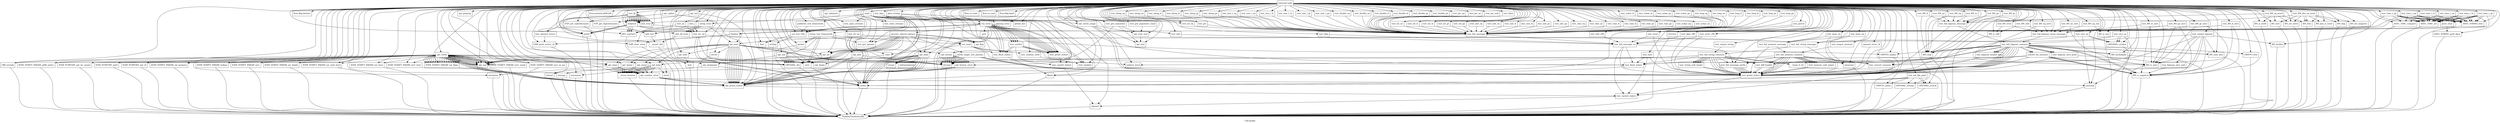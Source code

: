 digraph "Call graph" {
	label="Call graph";

	Node0x55eefc6c6300 [shape=record,label="{external node}"];
	Node0x55eefc6c6300 -> Node0x55eefc431500;
	Node0x55eefc6c6300 -> Node0x55eefc47cc40;
	Node0x55eefc6c6300 -> Node0x55eefc47cd90;
	Node0x55eefc6c6300 -> Node0x55eefc47ce00;
	Node0x55eefc6c6300 -> Node0x55eefc47cea0;
	Node0x55eefc6c6300 -> Node0x55eefc47d110;
	Node0x55eefc6c6300 -> Node0x55eefc47d140;
	Node0x55eefc6c6300 -> Node0x55eefc47ce70;
	Node0x55eefc6c6300 -> Node0x55eefc47cfc0;
	Node0x55eefc6c6300 -> Node0x55eefc432d80;
	Node0x55eefc6c6300 -> Node0x55eefc432df0;
	Node0x55eefc6c6300 -> Node0x55eefc432e60;
	Node0x55eefc6c6300 -> Node0x55eefc432ed0;
	Node0x55eefc6c6300 -> Node0x55eefc432fa0;
	Node0x55eefc6c6300 -> Node0x55eefc433040;
	Node0x55eefc6c6300 -> Node0x55eefc4330b0;
	Node0x55eefc6c6300 -> Node0x55eefc40b940;
	Node0x55eefc6c6300 -> Node0x55eefc40bdf0;
	Node0x55eefc6c6300 -> Node0x55eefc40be60;
	Node0x55eefc6c6300 -> Node0x55eefc40bf00;
	Node0x55eefc6c6300 -> Node0x55eefc40bfa0;
	Node0x55eefc6c6300 -> Node0x55eefc40c010;
	Node0x55eefc6c6300 -> Node0x55eefc40c080;
	Node0x55eefc6c6300 -> Node0x55eefc40c0b0;
	Node0x55eefc6c6300 -> Node0x55eefc40c1b0;
	Node0x55eefc6c6300 -> Node0x55eefc40c280;
	Node0x55eefc6c6300 -> Node0x55eefc40c320;
	Node0x55eefc6c6300 -> Node0x55eefc40c390;
	Node0x55eefc6c6300 -> Node0x55eefc40c850;
	Node0x55eefc6c6300 -> Node0x55eefc6c7700;
	Node0x55eefc6c6300 -> Node0x55eefc6c7770;
	Node0x55eefc6c6300 -> Node0x55eefc6c7860;
	Node0x55eefc6c6300 -> Node0x55eefc6c7890;
	Node0x55eefc6c6300 -> Node0x55eefc6c81a0;
	Node0x55eefc6c6300 -> Node0x55eefc6c81d0;
	Node0x55eefc6c6300 -> Node0x55eefc6c8240;
	Node0x55eefc6c6300 -> Node0x55eefc6c83d0;
	Node0x55eefc6c6300 -> Node0x55eefc6c8440;
	Node0x55eefc6c6300 -> Node0x55eefc6c8520;
	Node0x55eefc6c6300 -> Node0x55eefc6c8550;
	Node0x55eefc6c6300 -> Node0x55eefc6c86c0;
	Node0x55eefc6c6300 -> Node0x55eefc6c86f0;
	Node0x55eefc6c6300 -> Node0x55eefc6c87d0;
	Node0x55eefc6c6300 -> Node0x55eefc6c8800;
	Node0x55eefc6c6300 -> Node0x55eefc6c89f0;
	Node0x55eefc6c6300 -> Node0x55eefc6c8a20;
	Node0x55eefc6c6300 -> Node0x55eefc6c8ad0;
	Node0x55eefc6c6300 -> Node0x55eefc6c8c50;
	Node0x55eefc6c6300 -> Node0x55eefc6c8cc0;
	Node0x55eefc6c6300 -> Node0x55eefc6c8d30;
	Node0x55eefc6c6300 -> Node0x55eefc6c8da0;
	Node0x55eefc6c6300 -> Node0x55eefc6c8e10;
	Node0x55eefc6c6300 -> Node0x55eefc6c8e80;
	Node0x55eefc6c6300 -> Node0x55eefc6c8ef0;
	Node0x55eefc6c6300 -> Node0x55eefc6c8f60;
	Node0x55eefc6c6300 -> Node0x55eefc6c8fd0;
	Node0x55eefc6c6300 -> Node0x55eefc6c9040;
	Node0x55eefc6c6300 -> Node0x55eefc6c90b0;
	Node0x55eefc6c6300 -> Node0x55eefc6c9930;
	Node0x55eefc6c6300 -> Node0x55eefc6c99a0;
	Node0x55eefc6c6300 -> Node0x55eefc6c9a10;
	Node0x55eefc6c6300 -> Node0x55eefc6c9a80;
	Node0x55eefc6c6300 -> Node0x55eefc47cc10;
	Node0x55eefc6c6300 -> Node0x55eefc6c9e20;
	Node0x55eefc6c6300 -> Node0x55eefc6c9db0;
	Node0x55eefc6c6300 -> Node0x55eefc6c7990;
	Node0x55eefc6c6300 -> Node0x55eefc6c7a60;
	Node0x55eefc6c6300 -> Node0x55eefc6c7ad0;
	Node0x55eefc6c6300 -> Node0x55eefc6c7b40;
	Node0x55eefc6c6300 -> Node0x55eefc6c7bb0;
	Node0x55eefc6c6300 -> Node0x55eefc6c7c50;
	Node0x55eefc6c6300 -> Node0x55eefc6c7c80;
	Node0x55eefc6c6300 -> Node0x55eefc47cce0;
	Node0x55eefc6c6300 -> Node0x55eefc6c7dd0;
	Node0x55eefc6c6300 -> Node0x55eefc47cc70;
	Node0x55eefc6c6300 -> Node0x55eefc6c7ed0;
	Node0x55eefc6c6300 -> Node0x55eefc6c7f40;
	Node0x55eefc6c6300 -> Node0x55eefc6c7fb0;
	Node0x55eefc6c6300 -> Node0x55eefc6c80c0;
	Node0x55eefc6c6300 -> Node0x55eefc6ca0b0;
	Node0x55eefc6c6300 -> Node0x55eefc6ca120;
	Node0x55eefc6c6300 -> Node0x55eefc6ca1c0;
	Node0x55eefc6c6300 -> Node0x55eefc6ca260;
	Node0x55eefc6c6300 -> Node0x55eefc6ca300;
	Node0x55eefc6c6300 -> Node0x55eefc6ca730;
	Node0x55eefc6c6300 -> Node0x55eefc46aec0;
	Node0x55eefc6c6300 -> Node0x55eefc46af60;
	Node0x55eefc6c6300 -> Node0x55eefc46afd0;
	Node0x55eefc6c6300 -> Node0x55eefc46b210;
	Node0x55eefc6c6300 -> Node0x55eefc46b280;
	Node0x55eefc6c6300 -> Node0x55eefc46b320;
	Node0x55eefc6c6300 -> Node0x55eefc46b510;
	Node0x55eefc6c6300 -> Node0x55eefc46b540;
	Node0x55eefc6c6300 -> Node0x55eefc46b5f0;
	Node0x55eefc6c6300 -> Node0x55eefc46b770;
	Node0x55eefc6c6300 -> Node0x55eefc46b870;
	Node0x55eefc6c6300 -> Node0x55eefc46bb40;
	Node0x55eefc6c6300 -> Node0x55eefc46bbe0;
	Node0x55eefc6c6300 -> Node0x55eefc46bad0;
	Node0x55eefc6c6300 -> Node0x55eefc40c2f0;
	Node0x55eefc6c6300 -> Node0x55eefc6c80f0;
	Node0x55eefc6c6300 -> Node0x55eefc46b000;
	Node0x55eefc6c6300 -> Node0x55eefc6ca3a0;
	Node0x55eefc6c6300 -> Node0x55eefc6c9f00;
	Node0x55eefc6c6300 -> Node0x55eefc46b8a0;
	Node0x55eefc6c6300 -> Node0x55eefc46bda0;
	Node0x55eefc6c6300 -> Node0x55eefc46bdd0;
	Node0x55eefc6c6300 -> Node0x55eefc432cd0;
	Node0x55eefc6c6300 -> Node0x55eefc46bfe0;
	Node0x55eefc6c6300 -> Node0x55eefc46c010;
	Node0x55eefc6c6300 -> Node0x55eefc46c080;
	Node0x55eefc6c6300 -> Node0x55eefc46c1b0;
	Node0x55eefc6c6300 -> Node0x55eefc46c300;
	Node0x55eefc6c6300 -> Node0x55eefc46c330;
	Node0x55eefc6c6300 -> Node0x55eefc46c4a0;
	Node0x55eefc6c6300 -> Node0x55eefc46c4d0;
	Node0x55eefc6c6300 -> Node0x55eefc47cf10;
	Node0x55eefc6c6300 -> Node0x55eefc46c6a0;
	Node0x55eefc6c6300 -> Node0x55eefc46c740;
	Node0x55eefc6c6300 -> Node0x55eefc46c7e0;
	Node0x55eefc6c6300 -> Node0x55eefc46c880;
	Node0x55eefc6c6300 -> Node0x55eefc46c920;
	Node0x55eefc6c6300 -> Node0x55eefc46c9c0;
	Node0x55eefc6c6300 -> Node0x55eefc46ca60;
	Node0x55eefc6c6300 -> Node0x55eefc46cb00;
	Node0x55eefc6c6300 -> Node0x55eefc46cba0;
	Node0x55eefc6c6300 -> Node0x55eefc46cc40;
	Node0x55eefc6c6300 -> Node0x55eefc46cce0;
	Node0x55eefc6c6300 -> Node0x55eefc46cd80;
	Node0x55eefc6c6300 -> Node0x55eefc46ce20;
	Node0x55eefc6c6300 -> Node0x55eefc46cec0;
	Node0x55eefc6c6300 -> Node0x55eefc46cf60;
	Node0x55eefc6c6300 -> Node0x55eefc46d000;
	Node0x55eefc6c6300 -> Node0x55eefc46d0a0;
	Node0x55eefc6c6300 -> Node0x55eefc46d140;
	Node0x55eefc6c6300 -> Node0x55eefc46d1e0;
	Node0x55eefc6c6300 -> Node0x55eefc46d280;
	Node0x55eefc6c6300 -> Node0x55eefc46d320;
	Node0x55eefc6c6300 -> Node0x55eefc46d3c0;
	Node0x55eefc6c6300 -> Node0x55eefc46d460;
	Node0x55eefc6c6300 -> Node0x55eefc46d500;
	Node0x55eefc6c6300 -> Node0x55eefc46d5a0;
	Node0x55eefc6c6300 -> Node0x55eefc46d640;
	Node0x55eefc6c6300 -> Node0x55eefc46d6e0;
	Node0x55eefc6c6300 -> Node0x55eefc46d780;
	Node0x55eefc6c6300 -> Node0x55eefc46d820;
	Node0x55eefc6c6300 -> Node0x55eefc46d8c0;
	Node0x55eefc6c6300 -> Node0x55eefc46d960;
	Node0x55eefc6c6300 -> Node0x55eefc46da00;
	Node0x55eefc6c6300 -> Node0x55eefc469aa0;
	Node0x55eefc6c6300 -> Node0x55eefc469b40;
	Node0x55eefc6c6300 -> Node0x55eefc469be0;
	Node0x55eefc6c6300 -> Node0x55eefc469c80;
	Node0x55eefc6c6300 -> Node0x55eefc469d20;
	Node0x55eefc6c6300 -> Node0x55eefc469dc0;
	Node0x55eefc6c6300 -> Node0x55eefc469e60;
	Node0x55eefc6c6300 -> Node0x55eefc469f00;
	Node0x55eefc6c6300 -> Node0x55eefc469fa0;
	Node0x55eefc6c6300 -> Node0x55eefc46a040;
	Node0x55eefc6c6300 -> Node0x55eefc46a0e0;
	Node0x55eefc6c6300 -> Node0x55eefc46a180;
	Node0x55eefc6c6300 -> Node0x55eefc46a220;
	Node0x55eefc6c6300 -> Node0x55eefc46a2c0;
	Node0x55eefc6c6300 -> Node0x55eefc46a360;
	Node0x55eefc6c6300 -> Node0x55eefc46a400;
	Node0x55eefc6c6300 -> Node0x55eefc46a4a0;
	Node0x55eefc6c6300 -> Node0x55eefc46a540;
	Node0x55eefc6c6300 -> Node0x55eefc46b2b0;
	Node0x55eefc6c6300 -> Node0x55eefc47cff0;
	Node0x55eefc6c6300 -> Node0x55eefc46a640;
	Node0x55eefc6c6300 -> Node0x55eefc47d1b0;
	Node0x55eefc6c6300 -> Node0x55eefc46a830;
	Node0x55eefc6c6300 -> Node0x55eefc46a860;
	Node0x55eefc6c6300 -> Node0x55eefc46a9d0;
	Node0x55eefc6c6300 -> Node0x55eefc428cb0;
	Node0x55eefc6c6300 -> Node0x55eefc428ce0;
	Node0x55eefc6c6300 -> Node0x55eefc428e20;
	Node0x55eefc6c6300 -> Node0x55eefc428f30;
	Node0x55eefc6c6300 -> Node0x55eefc428f60;
	Node0x55eefc6c6300 -> Node0x55eefc429060;
	Node0x55eefc6c6300 -> Node0x55eefc4291c0;
	Node0x55eefc6c6300 -> Node0x55eefc429230;
	Node0x55eefc6c6300 -> Node0x55eefc429390;
	Node0x55eefc6c6300 -> Node0x55eefc4293c0;
	Node0x55eefc6c6300 -> Node0x55eefc429480;
	Node0x55eefc6c6300 -> Node0x55eefc429540;
	Node0x55eefc6c6300 -> Node0x55eefc429640;
	Node0x55eefc6c6300 -> Node0x55eefc4297c0;
	Node0x55eefc6c6300 -> Node0x55eefc4297f0;
	Node0x55eefc6c6300 -> Node0x55eefc429860;
	Node0x55eefc6c6300 -> Node0x55eefc4299b0;
	Node0x55eefc6c6300 -> Node0x55eefc429a20;
	Node0x55eefc6c6300 -> Node0x55eefc429b70;
	Node0x55eefc6c6300 -> Node0x55eefc429be0;
	Node0x55eefc6c6300 -> Node0x55eefc429d70;
	Node0x55eefc6c6300 -> Node0x55eefc429e10;
	Node0x55eefc6c6300 -> Node0x55eefc429e80;
	Node0x55eefc6c6300 -> Node0x55eefc429f70;
	Node0x55eefc6c6300 -> Node0x55eefc429fa0;
	Node0x55eefc6c6300 -> Node0x55eefc42a0a0;
	Node0x55eefc6c6300 -> Node0x55eefc42a140;
	Node0x55eefc6c6300 -> Node0x55eefc42a0d0;
	Node0x55eefc6c6300 -> Node0x55eefc42a2d0;
	Node0x55eefc6c6300 -> Node0x55eefc42a510;
	Node0x55eefc6c6300 -> Node0x55eefc42a580;
	Node0x55eefc6c6300 -> Node0x55eefc42a5b0;
	Node0x55eefc6c6300 -> Node0x55eefc42a660;
	Node0x55eefc6c6300 -> Node0x55eefc42a870;
	Node0x55eefc6c6300 -> Node0x55eefc42a8e0;
	Node0x55eefc6c6300 -> Node0x55eefc42a910;
	Node0x55eefc6c6300 -> Node0x55eefc42ab40;
	Node0x55eefc6c6300 -> Node0x55eefc42ac10;
	Node0x55eefc6c6300 -> Node0x55eefc42ad10;
	Node0x55eefc6c6300 -> Node0x55eefc42ad40;
	Node0x55eefc6c6300 -> Node0x55eefc42aec0;
	Node0x55eefc6c6300 -> Node0x55eefc42b040;
	Node0x55eefc6c6300 -> Node0x55eefc42b1c0;
	Node0x55eefc6c6300 -> Node0x55eefc42b340;
	Node0x55eefc6c6300 -> Node0x55eefc46a6a0;
	Node0x55eefc6c6300 -> Node0x55eefc42b7e0;
	Node0x55eefc6c6300 -> Node0x55eefc42bc70;
	Node0x55eefc6c6300 -> Node0x55eefc429100;
	Node0x55eefc6c6300 -> Node0x55eefc42be00;
	Node0x55eefc6c6300 -> Node0x55eefc42bf70;
	Node0x55eefc6c6300 -> Node0x55eefc42c460;
	Node0x55eefc6c6300 -> Node0x55eefc4292d0;
	Node0x55eefc6c6300 -> Node0x55eefc42c6b0;
	Node0x55eefc6c6300 -> Node0x55eefc42c720;
	Node0x55eefc6c6300 -> Node0x55eefc428ec0;
	Node0x55eefc6c6300 -> Node0x55eefc42c990;
	Node0x55eefc6c6300 -> Node0x55eefc46b910;
	Node0x55eefc47cc40 [shape=record,label="{setup_tests}"];
	Node0x55eefc47cc40 -> Node0x55eefc47cc10;
	Node0x55eefc47cc40 -> Node0x55eefc47cce0;
	Node0x55eefc47cc40 -> Node0x55eefc47cc70;
	Node0x55eefc47cc40 -> Node0x55eefc47cc70;
	Node0x55eefc47cc40 -> Node0x55eefc47cc70;
	Node0x55eefc431500 [shape=record,label="{test_get_options}"];
	Node0x55eefc47cd90 [shape=record,label="{llvm.dbg.declare}"];
	Node0x55eefc47ce00 [shape=record,label="{test_big}"];
	Node0x55eefc47ce00 -> Node0x55eefc47ce70;
	Node0x55eefc47ce00 -> Node0x55eefc47cf10;
	Node0x55eefc40bdf0 [shape=record,label="{opt_progname}"];
	Node0x55eefc40bdf0 -> Node0x55eefc40be60;
	Node0x55eefc40bdf0 -> Node0x55eefc40bf00;
	Node0x55eefc40be60 [shape=record,label="{strlen}"];
	Node0x55eefc40be60 -> Node0x55eefc6cac80;
	Node0x55eefc40bf00 [shape=record,label="{strncpy}"];
	Node0x55eefc40bf00 -> Node0x55eefc6cac80;
	Node0x55eefc40bfa0 [shape=record,label="{opt_getprog}"];
	Node0x55eefc40c010 [shape=record,label="{opt_init}"];
	Node0x55eefc40c010 -> Node0x55eefc40c080;
	Node0x55eefc40c010 -> Node0x55eefc40bdf0;
	Node0x55eefc40c010 -> Node0x55eefc40c0b0;
	Node0x55eefc40c010 -> Node0x55eefc40c0b0;
	Node0x55eefc40c010 -> Node0x55eefc40c0b0;
	Node0x55eefc40c010 -> Node0x55eefc40c1b0;
	Node0x55eefc40c010 -> Node0x55eefc40c0b0;
	Node0x55eefc40c010 -> Node0x55eefc40c0b0;
	Node0x55eefc40c010 -> Node0x55eefc40c0b0;
	Node0x55eefc40c080 [shape=record,label="{opt_begin}"];
	Node0x55eefc40c1b0 [shape=record,label="{strcmp}"];
	Node0x55eefc40c1b0 -> Node0x55eefc6cac80;
	Node0x55eefc40c280 [shape=record,label="{opt_format_error}"];
	Node0x55eefc40c280 -> Node0x55eefc40c2f0;
	Node0x55eefc40c280 -> Node0x55eefc40c2f0;
	Node0x55eefc40c280 -> Node0x55eefc40c2f0;
	Node0x55eefc40c320 [shape=record,label="{opt_format}"];
	Node0x55eefc40c320 -> Node0x55eefc40c280;
	Node0x55eefc40c320 -> Node0x55eefc40c280;
	Node0x55eefc40c320 -> Node0x55eefc40c280;
	Node0x55eefc40c320 -> Node0x55eefc40c1b0;
	Node0x55eefc40c320 -> Node0x55eefc40c1b0;
	Node0x55eefc40c320 -> Node0x55eefc40c280;
	Node0x55eefc40c320 -> Node0x55eefc40c280;
	Node0x55eefc40c320 -> Node0x55eefc40c280;
	Node0x55eefc40c320 -> Node0x55eefc40c280;
	Node0x55eefc40c320 -> Node0x55eefc40c280;
	Node0x55eefc40c320 -> Node0x55eefc40c280;
	Node0x55eefc40c320 -> Node0x55eefc40c1b0;
	Node0x55eefc40c320 -> Node0x55eefc40c1b0;
	Node0x55eefc40c320 -> Node0x55eefc40c280;
	Node0x55eefc40c320 -> Node0x55eefc40c1b0;
	Node0x55eefc40c320 -> Node0x55eefc40c1b0;
	Node0x55eefc40c320 -> Node0x55eefc40c280;
	Node0x55eefc40c320 -> Node0x55eefc40c1b0;
	Node0x55eefc40c320 -> Node0x55eefc40c1b0;
	Node0x55eefc40c320 -> Node0x55eefc40c1b0;
	Node0x55eefc40c320 -> Node0x55eefc40c1b0;
	Node0x55eefc40c320 -> Node0x55eefc40c280;
	Node0x55eefc40c390 [shape=record,label="{opt_cipher}"];
	Node0x55eefc40c390 -> Node0x55eefc40c850;
	Node0x55eefc40c390 -> Node0x55eefc40c2f0;
	Node0x55eefc40c850 [shape=record,label="{EVP_get_cipherbyname}"];
	Node0x55eefc40c850 -> Node0x55eefc6cac80;
	Node0x55eefc6c7700 [shape=record,label="{opt_md}"];
	Node0x55eefc6c7700 -> Node0x55eefc6c7770;
	Node0x55eefc6c7700 -> Node0x55eefc40c2f0;
	Node0x55eefc6c7770 [shape=record,label="{EVP_get_digestbyname}"];
	Node0x55eefc6c7770 -> Node0x55eefc6cac80;
	Node0x55eefc6c7860 [shape=record,label="{opt_pair}"];
	Node0x55eefc6c7860 -> Node0x55eefc40c1b0;
	Node0x55eefc6c7860 -> Node0x55eefc40c2f0;
	Node0x55eefc6c7860 -> Node0x55eefc40c2f0;
	Node0x55eefc6c7890 [shape=record,label="{opt_int}"];
	Node0x55eefc6c7890 -> Node0x55eefc6c81a0;
	Node0x55eefc6c7890 -> Node0x55eefc40c2f0;
	Node0x55eefc6c81a0 [shape=record,label="{opt_long}"];
	Node0x55eefc6c81a0 -> Node0x55eefc6c81d0;
	Node0x55eefc6c81a0 -> Node0x55eefc6c81d0;
	Node0x55eefc6c81a0 -> Node0x55eefc6c8240;
	Node0x55eefc6c81a0 -> Node0x55eefc6c81d0;
	Node0x55eefc6c81a0 -> Node0x55eefc6c81d0;
	Node0x55eefc6c81a0 -> Node0x55eefc6c8340;
	Node0x55eefc6c81a0 -> Node0x55eefc6c81d0;
	Node0x55eefc6c81a0 -> Node0x55eefc6c81d0;
	Node0x55eefc6c81d0 [shape=record,label="{__errno_location}"];
	Node0x55eefc6c81d0 -> Node0x55eefc6cac80;
	Node0x55eefc47cea0 [shape=record,label="{test_fp}"];
	Node0x55eefc47cea0 -> Node0x55eefc47cfc0;
	Node0x55eefc47cea0 -> Node0x55eefc47d060;
	Node0x55eefc47cea0 -> Node0x55eefc47cff0;
	Node0x55eefc47cea0 -> Node0x55eefc47d060;
	Node0x55eefc47cea0 -> Node0x55eefc47cff0;
	Node0x55eefc47cea0 -> Node0x55eefc47d060;
	Node0x55eefc47cea0 -> Node0x55eefc47cff0;
	Node0x55eefc47cea0 -> Node0x55eefc47d060;
	Node0x55eefc47cea0 -> Node0x55eefc47cff0;
	Node0x55eefc47cea0 -> Node0x55eefc47d060;
	Node0x55eefc47cea0 -> Node0x55eefc47cff0;
	Node0x55eefc47cea0 -> Node0x55eefc47d060;
	Node0x55eefc47cea0 -> Node0x55eefc47cff0;
	Node0x55eefc47cea0 -> Node0x55eefc47d060;
	Node0x55eefc47cea0 -> Node0x55eefc47cff0;
	Node0x55eefc47cea0 -> Node0x55eefc47d060;
	Node0x55eefc47cea0 -> Node0x55eefc47cff0;
	Node0x55eefc47cea0 -> Node0x55eefc47d060;
	Node0x55eefc47cea0 -> Node0x55eefc47cff0;
	Node0x55eefc47cea0 -> Node0x55eefc47d060;
	Node0x55eefc47cea0 -> Node0x55eefc47cff0;
	Node0x55eefc47cea0 -> Node0x55eefc47cfc0;
	Node0x55eefc47d110 [shape=record,label="{test_zu}"];
	Node0x55eefc47d110 -> Node0x55eefc47ce70;
	Node0x55eefc47d110 -> Node0x55eefc47d1b0;
	Node0x55eefc47d140 [shape=record,label="{test_j}"];
	Node0x55eefc47d140 -> Node0x55eefc47ce70;
	Node0x55eefc47d140 -> Node0x55eefc47d1b0;
	Node0x55eefc47ce70 [shape=record,label="{BIO_snprintf}"];
	Node0x55eefc47ce70 -> Node0x55eefc6cac80;
	Node0x55eefc47cfc0 [shape=record,label="{printf}"];
	Node0x55eefc47cfc0 -> Node0x55eefc6cac80;
	Node0x55eefc47d060 [shape=record,label="{dofptest}"];
	Node0x55eefc47d060 -> Node0x55eefc47ce70;
	Node0x55eefc47d060 -> Node0x55eefc47ce70;
	Node0x55eefc47d060 -> Node0x55eefc47ce70;
	Node0x55eefc47d060 -> Node0x55eefc47cfc0;
	Node0x55eefc47d060 -> Node0x55eefc47cfc0;
	Node0x55eefc47d060 -> Node0x55eefc47d1b0;
	Node0x55eefc47d060 -> Node0x55eefc432cd0;
	Node0x55eefc47d060 -> Node0x55eefc47cfc0;
	Node0x55eefc432d80 [shape=record,label="{test_open_streams}"];
	Node0x55eefc432df0 [shape=record,label="{test_close_streams}"];
	Node0x55eefc40c0b0 [shape=record,label="{OPENSSL_die}"];
	Node0x55eefc40c0b0 -> Node0x55eefc6cac80;
	Node0x55eefc432e60 [shape=record,label="{test_vprintf_stdout}"];
	Node0x55eefc432e60 -> Node0x55eefc432ed0;
	Node0x55eefc432ed0 [shape=record,label="{vfprintf}"];
	Node0x55eefc432ed0 -> Node0x55eefc6cac80;
	Node0x55eefc432fa0 [shape=record,label="{test_vprintf_stderr}"];
	Node0x55eefc432fa0 -> Node0x55eefc432ed0;
	Node0x55eefc433040 [shape=record,label="{test_flush_stdout}"];
	Node0x55eefc433040 -> Node0x55eefc4330b0;
	Node0x55eefc4330b0 [shape=record,label="{fflush}"];
	Node0x55eefc4330b0 -> Node0x55eefc6cac80;
	Node0x55eefc40b940 [shape=record,label="{test_flush_stderr}"];
	Node0x55eefc40b940 -> Node0x55eefc4330b0;
	Node0x55eefc6c8240 [shape=record,label="{strtol}"];
	Node0x55eefc6c8240 -> Node0x55eefc6cac80;
	Node0x55eefc6c8340 [shape=record,label="{opt_number_error}"];
	Node0x55eefc6c8340 -> Node0x55eefc40be60;
	Node0x55eefc6c8340 -> Node0x55eefc6c8440;
	Node0x55eefc6c8340 -> Node0x55eefc40c2f0;
	Node0x55eefc6c8340 -> Node0x55eefc40c2f0;
	Node0x55eefc6c83d0 [shape=record,label="{llvm.memset.p0i8.i64}"];
	Node0x55eefc6c8440 [shape=record,label="{strncmp}"];
	Node0x55eefc6c8440 -> Node0x55eefc6cac80;
	Node0x55eefc6c8520 [shape=record,label="{opt_imax}"];
	Node0x55eefc6c8520 -> Node0x55eefc6c81d0;
	Node0x55eefc6c8520 -> Node0x55eefc6c81d0;
	Node0x55eefc6c8520 -> Node0x55eefc6c8550;
	Node0x55eefc6c8520 -> Node0x55eefc6c81d0;
	Node0x55eefc6c8520 -> Node0x55eefc6c81d0;
	Node0x55eefc6c8520 -> Node0x55eefc6c8340;
	Node0x55eefc6c8520 -> Node0x55eefc6c81d0;
	Node0x55eefc6c8520 -> Node0x55eefc6c81d0;
	Node0x55eefc6c8550 [shape=record,label="{strtoimax}"];
	Node0x55eefc6c8550 -> Node0x55eefc6cac80;
	Node0x55eefc6c86c0 [shape=record,label="{opt_umax}"];
	Node0x55eefc6c86c0 -> Node0x55eefc6c81d0;
	Node0x55eefc6c86c0 -> Node0x55eefc6c81d0;
	Node0x55eefc6c86c0 -> Node0x55eefc6c86f0;
	Node0x55eefc6c86c0 -> Node0x55eefc6c81d0;
	Node0x55eefc6c86c0 -> Node0x55eefc6c81d0;
	Node0x55eefc6c86c0 -> Node0x55eefc6c8340;
	Node0x55eefc6c86c0 -> Node0x55eefc6c81d0;
	Node0x55eefc6c86c0 -> Node0x55eefc6c81d0;
	Node0x55eefc6c86f0 [shape=record,label="{strtoumax}"];
	Node0x55eefc6c86f0 -> Node0x55eefc6cac80;
	Node0x55eefc6c87d0 [shape=record,label="{opt_ulong}"];
	Node0x55eefc6c87d0 -> Node0x55eefc6c81d0;
	Node0x55eefc6c87d0 -> Node0x55eefc6c81d0;
	Node0x55eefc6c87d0 -> Node0x55eefc6c8800;
	Node0x55eefc6c87d0 -> Node0x55eefc6c81d0;
	Node0x55eefc6c87d0 -> Node0x55eefc6c81d0;
	Node0x55eefc6c87d0 -> Node0x55eefc6c8340;
	Node0x55eefc6c87d0 -> Node0x55eefc6c81d0;
	Node0x55eefc6c87d0 -> Node0x55eefc6c81d0;
	Node0x55eefc6c8800 [shape=record,label="{strtoul}"];
	Node0x55eefc6c8800 -> Node0x55eefc6cac80;
	Node0x55eefc6c89f0 [shape=record,label="{opt_verify}"];
	Node0x55eefc6c89f0 -> Node0x55eefc40c0b0;
	Node0x55eefc6c89f0 -> Node0x55eefc40c0b0;
	Node0x55eefc6c89f0 -> Node0x55eefc40c0b0;
	Node0x55eefc6c89f0 -> Node0x55eefc6c8a20;
	Node0x55eefc6c89f0 -> Node0x55eefc6c8ad0;
	Node0x55eefc6c89f0 -> Node0x55eefc6c8a20;
	Node0x55eefc6c89f0 -> Node0x55eefc40c2f0;
	Node0x55eefc6c89f0 -> Node0x55eefc6c8c50;
	Node0x55eefc6c89f0 -> Node0x55eefc6c8a20;
	Node0x55eefc6c89f0 -> Node0x55eefc6c8cc0;
	Node0x55eefc6c89f0 -> Node0x55eefc6c8a20;
	Node0x55eefc6c89f0 -> Node0x55eefc40c2f0;
	Node0x55eefc6c89f0 -> Node0x55eefc6c8d30;
	Node0x55eefc6c89f0 -> Node0x55eefc6c8da0;
	Node0x55eefc6c89f0 -> Node0x55eefc6c8e10;
	Node0x55eefc6c89f0 -> Node0x55eefc6c8a20;
	Node0x55eefc6c89f0 -> Node0x55eefc40c2f0;
	Node0x55eefc6c89f0 -> Node0x55eefc6c8a20;
	Node0x55eefc6c89f0 -> Node0x55eefc6c8e80;
	Node0x55eefc6c89f0 -> Node0x55eefc6c8a20;
	Node0x55eefc6c89f0 -> Node0x55eefc40c2f0;
	Node0x55eefc6c89f0 -> Node0x55eefc6c8ef0;
	Node0x55eefc6c89f0 -> Node0x55eefc6c8a20;
	Node0x55eefc6c89f0 -> Node0x55eefc6c8f60;
	Node0x55eefc6c89f0 -> Node0x55eefc6c8fd0;
	Node0x55eefc6c89f0 -> Node0x55eefc6c8a20;
	Node0x55eefc6c89f0 -> Node0x55eefc6c8f60;
	Node0x55eefc6c89f0 -> Node0x55eefc6c9040;
	Node0x55eefc6c89f0 -> Node0x55eefc6c8a20;
	Node0x55eefc6c89f0 -> Node0x55eefc6c8520;
	Node0x55eefc6c89f0 -> Node0x55eefc6c8a20;
	Node0x55eefc6c89f0 -> Node0x55eefc40c2f0;
	Node0x55eefc6c89f0 -> Node0x55eefc6c90b0;
	Node0x55eefc6c89f0 -> Node0x55eefc6c8a20;
	Node0x55eefc6c89f0 -> Node0x55eefc6c9930;
	Node0x55eefc6c89f0 -> Node0x55eefc6c8a20;
	Node0x55eefc6c89f0 -> Node0x55eefc6c99a0;
	Node0x55eefc6c89f0 -> Node0x55eefc6c8a20;
	Node0x55eefc6c89f0 -> Node0x55eefc6c9a10;
	Node0x55eefc6c89f0 -> Node0x55eefc6c9a80;
	Node0x55eefc6c89f0 -> Node0x55eefc6c9a80;
	Node0x55eefc6c89f0 -> Node0x55eefc6c9a80;
	Node0x55eefc6c89f0 -> Node0x55eefc6c9a80;
	Node0x55eefc6c89f0 -> Node0x55eefc6c9a80;
	Node0x55eefc6c89f0 -> Node0x55eefc6c9a80;
	Node0x55eefc6c89f0 -> Node0x55eefc6c9a80;
	Node0x55eefc6c89f0 -> Node0x55eefc6c9a80;
	Node0x55eefc6c89f0 -> Node0x55eefc6c9a80;
	Node0x55eefc6c89f0 -> Node0x55eefc6c9a80;
	Node0x55eefc6c89f0 -> Node0x55eefc6c9a80;
	Node0x55eefc6c89f0 -> Node0x55eefc6c9a80;
	Node0x55eefc6c89f0 -> Node0x55eefc6c9a80;
	Node0x55eefc6c89f0 -> Node0x55eefc6c9a80;
	Node0x55eefc6c89f0 -> Node0x55eefc6c9a80;
	Node0x55eefc6c89f0 -> Node0x55eefc6c9a80;
	Node0x55eefc6c89f0 -> Node0x55eefc6c9a80;
	Node0x55eefc6c89f0 -> Node0x55eefc6c9a80;
	Node0x55eefc6c89f0 -> Node0x55eefc6c9a80;
	Node0x55eefc6c89f0 -> Node0x55eefc6c9a80;
	Node0x55eefc6c8a20 [shape=record,label="{opt_arg}"];
	Node0x55eefc6ca6c0 [shape=record,label="{check_single_test_params}"];
	Node0x55eefc6ca6c0 -> Node0x55eefc40c1b0;
	Node0x55eefc6ca6c0 -> Node0x55eefc6c8f60;
	Node0x55eefc6ca6c0 -> Node0x55eefc46b000;
	Node0x55eefc6ca6c0 -> Node0x55eefc46b000;
	Node0x55eefc6ca6c0 -> Node0x55eefc46b000;
	Node0x55eefc46b210 [shape=record,label="{llvm.dbg.label}"];
	Node0x55eefc46b280 [shape=record,label="{glue_strings}"];
	Node0x55eefc46b280 -> Node0x55eefc40be60;
	Node0x55eefc46b280 -> Node0x55eefc46b320;
	Node0x55eefc46b280 -> Node0x55eefc46b2b0;
	Node0x55eefc46b280 -> Node0x55eefc6c7c80;
	Node0x55eefc46b280 -> Node0x55eefc40be60;
	Node0x55eefc46b320 [shape=record,label="{CRYPTO_malloc}"];
	Node0x55eefc46b320 -> Node0x55eefc6cac80;
	Node0x55eefc46b510 [shape=record,label="{test_mk_file_path}"];
	Node0x55eefc46b510 -> Node0x55eefc40be60;
	Node0x55eefc46b510 -> Node0x55eefc40be60;
	Node0x55eefc46b510 -> Node0x55eefc40be60;
	Node0x55eefc46b510 -> Node0x55eefc46b540;
	Node0x55eefc46b510 -> Node0x55eefc46b5f0;
	Node0x55eefc46b510 -> Node0x55eefc46b770;
	Node0x55eefc46b510 -> Node0x55eefc46b770;
	Node0x55eefc46b540 [shape=record,label="{CRYPTO_zalloc}"];
	Node0x55eefc46b540 -> Node0x55eefc6cac80;
	Node0x55eefc46b5f0 [shape=record,label="{OPENSSL_strlcpy}"];
	Node0x55eefc46b5f0 -> Node0x55eefc6cac80;
	Node0x55eefc46b770 [shape=record,label="{OPENSSL_strlcat}"];
	Node0x55eefc46b770 -> Node0x55eefc6cac80;
	Node0x55eefc6c8ad0 [shape=record,label="{OBJ_txt2obj}"];
	Node0x55eefc6c8ad0 -> Node0x55eefc6cac80;
	Node0x55eefc6c8c50 [shape=record,label="{X509_VERIFY_PARAM_add0_policy}"];
	Node0x55eefc6c8c50 -> Node0x55eefc6cac80;
	Node0x55eefc6c8cc0 [shape=record,label="{X509_PURPOSE_get_by_sname}"];
	Node0x55eefc6c8cc0 -> Node0x55eefc6cac80;
	Node0x55eefc6c8d30 [shape=record,label="{X509_PURPOSE_get0}"];
	Node0x55eefc6c8d30 -> Node0x55eefc6cac80;
	Node0x55eefc6c8da0 [shape=record,label="{X509_PURPOSE_get_id}"];
	Node0x55eefc6c8da0 -> Node0x55eefc6cac80;
	Node0x55eefc6c8e10 [shape=record,label="{X509_VERIFY_PARAM_set_purpose}"];
	Node0x55eefc6c8e10 -> Node0x55eefc6cac80;
	Node0x55eefc6c8e80 [shape=record,label="{X509_VERIFY_PARAM_lookup}"];
	Node0x55eefc6c8e80 -> Node0x55eefc6cac80;
	Node0x55eefc6c8ef0 [shape=record,label="{X509_VERIFY_PARAM_set1}"];
	Node0x55eefc6c8ef0 -> Node0x55eefc6cac80;
	Node0x55eefc6c8f60 [shape=record,label="{atoi}"];
	Node0x55eefc6c8f60 -> Node0x55eefc6cac80;
	Node0x55eefc6c8fd0 [shape=record,label="{X509_VERIFY_PARAM_set_depth}"];
	Node0x55eefc6c8fd0 -> Node0x55eefc6cac80;
	Node0x55eefc6c9040 [shape=record,label="{X509_VERIFY_PARAM_set_auth_level}"];
	Node0x55eefc6c9040 -> Node0x55eefc6cac80;
	Node0x55eefc6c90b0 [shape=record,label="{X509_VERIFY_PARAM_set_time}"];
	Node0x55eefc6c90b0 -> Node0x55eefc6cac80;
	Node0x55eefc6c9930 [shape=record,label="{X509_VERIFY_PARAM_set1_host}"];
	Node0x55eefc6c9930 -> Node0x55eefc6cac80;
	Node0x55eefc6c99a0 [shape=record,label="{X509_VERIFY_PARAM_set1_email}"];
	Node0x55eefc6c99a0 -> Node0x55eefc6cac80;
	Node0x55eefc6c9a10 [shape=record,label="{X509_VERIFY_PARAM_set1_ip_asc}"];
	Node0x55eefc6c9a10 -> Node0x55eefc6cac80;
	Node0x55eefc6c9a80 [shape=record,label="{X509_VERIFY_PARAM_set_flags}"];
	Node0x55eefc6c9a80 -> Node0x55eefc6cac80;
	Node0x55eefc47cc10 [shape=record,label="{opt_next}"];
	Node0x55eefc47cc10 -> Node0x55eefc40c1b0;
	Node0x55eefc47cc10 -> Node0x55eefc6c9e20;
	Node0x55eefc47cc10 -> Node0x55eefc40c1b0;
	Node0x55eefc47cc10 -> Node0x55eefc40c2f0;
	Node0x55eefc47cc10 -> Node0x55eefc40c2f0;
	Node0x55eefc47cc10 -> Node0x55eefc6c9db0;
	Node0x55eefc47cc10 -> Node0x55eefc40c2f0;
	Node0x55eefc47cc10 -> Node0x55eefc6c7890;
	Node0x55eefc47cc10 -> Node0x55eefc40c2f0;
	Node0x55eefc47cc10 -> Node0x55eefc6c8520;
	Node0x55eefc47cc10 -> Node0x55eefc40c2f0;
	Node0x55eefc47cc10 -> Node0x55eefc6c86c0;
	Node0x55eefc47cc10 -> Node0x55eefc40c2f0;
	Node0x55eefc47cc10 -> Node0x55eefc6c81a0;
	Node0x55eefc47cc10 -> Node0x55eefc40c2f0;
	Node0x55eefc47cc10 -> Node0x55eefc6c87d0;
	Node0x55eefc47cc10 -> Node0x55eefc40c2f0;
	Node0x55eefc47cc10 -> Node0x55eefc40c320;
	Node0x55eefc47cc10 -> Node0x55eefc40c2f0;
	Node0x55eefc47cc10 -> Node0x55eefc40c2f0;
	Node0x55eefc6c9e20 [shape=record,label="{strchr}"];
	Node0x55eefc6c9e20 -> Node0x55eefc6cac80;
	Node0x55eefc6c9db0 [shape=record,label="{opt_isdir}"];
	Node0x55eefc6c9db0 -> Node0x55eefc6c7990;
	Node0x55eefc6c7990 [shape=record,label="{stat}"];
	Node0x55eefc6c7990 -> Node0x55eefc6cac80;
	Node0x55eefc6c7a60 [shape=record,label="{opt_flag}"];
	Node0x55eefc6c7ad0 [shape=record,label="{opt_unknown}"];
	Node0x55eefc6c7b40 [shape=record,label="{opt_rest}"];
	Node0x55eefc6c7bb0 [shape=record,label="{opt_num_rest}"];
	Node0x55eefc6c7bb0 -> Node0x55eefc6c7b40;
	Node0x55eefc6c7c50 [shape=record,label="{opt_help}"];
	Node0x55eefc6c7c50 -> Node0x55eefc40be60;
	Node0x55eefc6c7c50 -> Node0x55eefc6c7cf0;
	Node0x55eefc6c7c50 -> Node0x55eefc40be60;
	Node0x55eefc6c7c50 -> Node0x55eefc40c0b0;
	Node0x55eefc6c7c50 -> Node0x55eefc40c2f0;
	Node0x55eefc6c7c50 -> Node0x55eefc40c2f0;
	Node0x55eefc6c7c50 -> Node0x55eefc40c2f0;
	Node0x55eefc6c7c50 -> Node0x55eefc6c7c80;
	Node0x55eefc6c7c50 -> Node0x55eefc40be60;
	Node0x55eefc6c7c50 -> Node0x55eefc6c7cf0;
	Node0x55eefc6c7c50 -> Node0x55eefc6c7c80;
	Node0x55eefc6c7c50 -> Node0x55eefc40be60;
	Node0x55eefc6c7c50 -> Node0x55eefc40c2f0;
	Node0x55eefc6c7c50 -> Node0x55eefc40c2f0;
	Node0x55eefc6c7cf0 [shape=record,label="{valtype2param}"];
	Node0x55eefc6c7c80 [shape=record,label="{strcpy}"];
	Node0x55eefc6c7c80 -> Node0x55eefc6cac80;
	Node0x55eefc47cce0 [shape=record,label="{add_test}"];
	Node0x55eefc47cce0 -> Node0x55eefc6c7dd0;
	Node0x55eefc6c7dd0 [shape=record,label="{__assert_fail}"];
	Node0x55eefc6c7dd0 -> Node0x55eefc6cac80;
	Node0x55eefc47cc70 [shape=record,label="{add_all_tests}"];
	Node0x55eefc47cc70 -> Node0x55eefc6c7dd0;
	Node0x55eefc6c7ed0 [shape=record,label="{subtest_level}"];
	Node0x55eefc6c7f40 [shape=record,label="{setup_test_framework}"];
	Node0x55eefc6c7f40 -> Node0x55eefc6c7fb0;
	Node0x55eefc6c7f40 -> Node0x55eefc6c7fb0;
	Node0x55eefc6c7f40 -> Node0x55eefc6c8f60;
	Node0x55eefc6c7f40 -> Node0x55eefc6c8f60;
	Node0x55eefc6c7f40 -> Node0x55eefc6c7fe0;
	Node0x55eefc6c7f40 -> Node0x55eefc431500;
	Node0x55eefc6c7f40 -> Node0x55eefc40c010;
	Node0x55eefc6c7fb0 [shape=record,label="{getenv}"];
	Node0x55eefc6c7fb0 -> Node0x55eefc6cac80;
	Node0x55eefc6c7fe0 [shape=record,label="{set_seed}"];
	Node0x55eefc6c7fe0 -> Node0x55eefc6c80c0;
	Node0x55eefc6c7fe0 -> Node0x55eefc6c7ed0;
	Node0x55eefc6c7fe0 -> Node0x55eefc6c80f0;
	Node0x55eefc6c7fe0 -> Node0x55eefc433040;
	Node0x55eefc6c7fe0 -> Node0x55eefc6c9f00;
	Node0x55eefc6c80c0 [shape=record,label="{time}"];
	Node0x55eefc6c80c0 -> Node0x55eefc6cac80;
	Node0x55eefc6ca0b0 [shape=record,label="{pulldown_test_framework}"];
	Node0x55eefc6ca0b0 -> Node0x55eefc6ca120;
	Node0x55eefc6ca120 [shape=record,label="{set_test_title}"];
	Node0x55eefc6ca120 -> Node0x55eefc6ca1c0;
	Node0x55eefc6ca120 -> Node0x55eefc6ca260;
	Node0x55eefc6ca1c0 [shape=record,label="{free}"];
	Node0x55eefc6ca1c0 -> Node0x55eefc6cac80;
	Node0x55eefc6ca260 [shape=record,label="{strdup}"];
	Node0x55eefc6ca260 -> Node0x55eefc6cac80;
	Node0x55eefc6ca300 [shape=record,label="{run_tests}"];
	Node0x55eefc6ca300 -> Node0x55eefc6ca370;
	Node0x55eefc6ca300 -> Node0x55eefc6c80f0;
	Node0x55eefc6ca300 -> Node0x55eefc6c80f0;
	Node0x55eefc6ca300 -> Node0x55eefc6c80f0;
	Node0x55eefc6ca300 -> Node0x55eefc433040;
	Node0x55eefc6ca300 -> Node0x55eefc6ca3a0;
	Node0x55eefc6ca300 -> Node0x55eefc6c80f0;
	Node0x55eefc6ca300 -> Node0x55eefc6c80f0;
	Node0x55eefc6ca300 -> Node0x55eefc433040;
	Node0x55eefc6ca300 -> Node0x55eefc6ca120;
	Node0x55eefc6ca300 -> Node0x55eefc6cac80;
	Node0x55eefc6ca300 -> Node0x55eefc6ca5b0;
	Node0x55eefc6ca300 -> Node0x55eefc6ca620;
	Node0x55eefc6ca300 -> Node0x55eefc6c80f0;
	Node0x55eefc6ca300 -> Node0x55eefc6c80f0;
	Node0x55eefc6ca300 -> Node0x55eefc433040;
	Node0x55eefc6ca300 -> Node0x55eefc6ca3a0;
	Node0x55eefc6ca300 -> Node0x55eefc6ca690;
	Node0x55eefc6ca300 -> Node0x55eefc6ca120;
	Node0x55eefc6ca300 -> Node0x55eefc6cac80;
	Node0x55eefc6ca300 -> Node0x55eefc6ca620;
	Node0x55eefc6ca300 -> Node0x55eefc6ca5b0;
	Node0x55eefc6ca300 -> Node0x55eefc6ca5b0;
	Node0x55eefc6ca300 -> Node0x55eefc6ca5b0;
	Node0x55eefc6ca370 [shape=record,label="{process_shared_options}"];
	Node0x55eefc6ca370 -> Node0x55eefc40c080;
	Node0x55eefc6ca370 -> Node0x55eefc47cc10;
	Node0x55eefc6ca370 -> Node0x55eefc431500;
	Node0x55eefc6ca370 -> Node0x55eefc6c7c50;
	Node0x55eefc6ca370 -> Node0x55eefc6c7a60;
	Node0x55eefc6ca370 -> Node0x55eefc6c8a20;
	Node0x55eefc6ca370 -> Node0x55eefc6c7a60;
	Node0x55eefc6ca370 -> Node0x55eefc6c8a20;
	Node0x55eefc6ca370 -> Node0x55eefc6c7890;
	Node0x55eefc6ca370 -> Node0x55eefc6c8a20;
	Node0x55eefc6ca370 -> Node0x55eefc6c7890;
	Node0x55eefc6ca370 -> Node0x55eefc6c8a20;
	Node0x55eefc6ca370 -> Node0x55eefc6c7890;
	Node0x55eefc6ca370 -> Node0x55eefc6c7fe0;
	Node0x55eefc6ca370 -> Node0x55eefc6ca6c0;
	Node0x55eefc6ca5b0 [shape=record,label="{test_verdict}"];
	Node0x55eefc6ca5b0 -> Node0x55eefc433040;
	Node0x55eefc6ca5b0 -> Node0x55eefc40b940;
	Node0x55eefc6ca5b0 -> Node0x55eefc6c80f0;
	Node0x55eefc6ca5b0 -> Node0x55eefc432e60;
	Node0x55eefc6ca5b0 -> Node0x55eefc6c80f0;
	Node0x55eefc6ca5b0 -> Node0x55eefc6c80f0;
	Node0x55eefc6ca5b0 -> Node0x55eefc433040;
	Node0x55eefc46d320 [shape=record,label="{test_uchar_le}"];
	Node0x55eefc46d320 -> Node0x55eefc46c540;
	Node0x55eefc46d3c0 [shape=record,label="{test_uchar_gt}"];
	Node0x55eefc46d3c0 -> Node0x55eefc46c540;
	Node0x55eefc46d460 [shape=record,label="{test_uchar_ge}"];
	Node0x55eefc46d460 -> Node0x55eefc46c540;
	Node0x55eefc46d500 [shape=record,label="{test_long_eq}"];
	Node0x55eefc46d500 -> Node0x55eefc46c540;
	Node0x55eefc46d5a0 [shape=record,label="{test_long_ne}"];
	Node0x55eefc46d5a0 -> Node0x55eefc46c540;
	Node0x55eefc46d640 [shape=record,label="{test_long_lt}"];
	Node0x55eefc46d640 -> Node0x55eefc46c540;
	Node0x55eefc46d6e0 [shape=record,label="{test_long_le}"];
	Node0x55eefc46d6e0 -> Node0x55eefc46c540;
	Node0x55eefc46d780 [shape=record,label="{test_long_gt}"];
	Node0x55eefc46d780 -> Node0x55eefc46c540;
	Node0x55eefc6ca620 [shape=record,label="{finalize}"];
	Node0x55eefc6ca620 -> Node0x55eefc6ca730;
	Node0x55eefc6ca620 -> Node0x55eefc46aec0;
	Node0x55eefc6ca690 [shape=record,label="{gcd}"];
	Node0x55eefc6ca730 [shape=record,label="{ERR_clear_error}"];
	Node0x55eefc6ca730 -> Node0x55eefc6cac80;
	Node0x55eefc46aec0 [shape=record,label="{ERR_print_errors_cb}"];
	Node0x55eefc46aec0 -> Node0x55eefc6cac80;
	Node0x55eefc46af60 [shape=record,label="{llvm.va_start}"];
	Node0x55eefc46afd0 [shape=record,label="{llvm.va_end}"];
	Node0x55eefc429230 [shape=record,label="{BN_is_zero}"];
	Node0x55eefc429230 -> Node0x55eefc6cac80;
	Node0x55eefc429390 [shape=record,label="{test_BN_ne}"];
	Node0x55eefc429390 -> Node0x55eefc429060;
	Node0x55eefc429390 -> Node0x55eefc429100;
	Node0x55eefc4293c0 [shape=record,label="{test_BN_ne_zero}"];
	Node0x55eefc4293c0 -> Node0x55eefc429230;
	Node0x55eefc4293c0 -> Node0x55eefc4292d0;
	Node0x55eefc429480 [shape=record,label="{test_BN_gt}"];
	Node0x55eefc429480 -> Node0x55eefc429060;
	Node0x55eefc429480 -> Node0x55eefc429100;
	Node0x55eefc429540 [shape=record,label="{test_BN_gt_zero}"];
	Node0x55eefc429540 -> Node0x55eefc429640;
	Node0x55eefc429540 -> Node0x55eefc429230;
	Node0x55eefc429540 -> Node0x55eefc4292d0;
	Node0x55eefc429640 [shape=record,label="{BN_is_negative}"];
	Node0x55eefc429640 -> Node0x55eefc6cac80;
	Node0x55eefc4297c0 [shape=record,label="{test_BN_ge}"];
	Node0x55eefc4297c0 -> Node0x55eefc429060;
	Node0x55eefc4297c0 -> Node0x55eefc429100;
	Node0x55eefc4297f0 [shape=record,label="{test_BN_ge_zero}"];
	Node0x55eefc4297f0 -> Node0x55eefc429640;
	Node0x55eefc4297f0 -> Node0x55eefc429230;
	Node0x55eefc4297f0 -> Node0x55eefc4292d0;
	Node0x55eefc429860 [shape=record,label="{test_BN_lt}"];
	Node0x55eefc429860 -> Node0x55eefc429060;
	Node0x55eefc429860 -> Node0x55eefc429100;
	Node0x55eefc4299b0 [shape=record,label="{test_BN_lt_zero}"];
	Node0x55eefc4299b0 -> Node0x55eefc429640;
	Node0x55eefc4299b0 -> Node0x55eefc429230;
	Node0x55eefc4299b0 -> Node0x55eefc4292d0;
	Node0x55eefc429a20 [shape=record,label="{test_BN_le}"];
	Node0x55eefc429a20 -> Node0x55eefc429060;
	Node0x55eefc429a20 -> Node0x55eefc429100;
	Node0x55eefc429b70 [shape=record,label="{test_BN_le_zero}"];
	Node0x55eefc429b70 -> Node0x55eefc429640;
	Node0x55eefc429b70 -> Node0x55eefc429230;
	Node0x55eefc429b70 -> Node0x55eefc4292d0;
	Node0x55eefc429be0 [shape=record,label="{test_BN_eq_one}"];
	Node0x55eefc429be0 -> Node0x55eefc429d70;
	Node0x55eefc429be0 -> Node0x55eefc4292d0;
	Node0x55eefc429d70 [shape=record,label="{BN_is_one}"];
	Node0x55eefc429d70 -> Node0x55eefc6cac80;
	Node0x55eefc429e10 [shape=record,label="{test_BN_odd}"];
	Node0x55eefc429e10 -> Node0x55eefc429e80;
	Node0x55eefc429e10 -> Node0x55eefc4292d0;
	Node0x55eefc429e80 [shape=record,label="{BN_is_odd}"];
	Node0x55eefc429e80 -> Node0x55eefc6cac80;
	Node0x55eefc429f70 [shape=record,label="{test_BN_even}"];
	Node0x55eefc429f70 -> Node0x55eefc429e80;
	Node0x55eefc429f70 -> Node0x55eefc4292d0;
	Node0x55eefc46b870 [shape=record,label="{main}"];
	Node0x55eefc46b870 -> Node0x55eefc432d80;
	Node0x55eefc46b870 -> Node0x55eefc46b910;
	Node0x55eefc46b870 -> Node0x55eefc46b000;
	Node0x55eefc46b870 -> Node0x55eefc6c7f40;
	Node0x55eefc46b870 -> Node0x55eefc47cc40;
	Node0x55eefc46b870 -> Node0x55eefc6ca300;
	Node0x55eefc46b870 -> Node0x55eefc46b8a0;
	Node0x55eefc46b870 -> Node0x55eefc46bad0;
	Node0x55eefc46b870 -> Node0x55eefc431500;
	Node0x55eefc46b870 -> Node0x55eefc6c7c50;
	Node0x55eefc46b870 -> Node0x55eefc6ca0b0;
	Node0x55eefc46b870 -> Node0x55eefc432df0;
	Node0x55eefc46bb40 [shape=record,label="{test_get_argument_count}"];
	Node0x55eefc46bb40 -> Node0x55eefc6c7bb0;
	Node0x55eefc46bbe0 [shape=record,label="{test_get_argument}"];
	Node0x55eefc46bbe0 -> Node0x55eefc6c7b40;
	Node0x55eefc46bbe0 -> Node0x55eefc40c0b0;
	Node0x55eefc46bbe0 -> Node0x55eefc6c7bb0;
	Node0x55eefc46bad0 [shape=record,label="{opt_check_usage}"];
	Node0x55eefc46bad0 -> Node0x55eefc6c7b40;
	Node0x55eefc46bad0 -> Node0x55eefc6c7bb0;
	Node0x55eefc46bad0 -> Node0x55eefc46b000;
	Node0x55eefc46bad0 -> Node0x55eefc46b000;
	Node0x55eefc40c2f0 [shape=record,label="{opt_printf_stderr}"];
	Node0x55eefc40c2f0 -> Node0x55eefc432fa0;
	Node0x55eefc6c80f0 [shape=record,label="{test_printf_stdout}"];
	Node0x55eefc6c80f0 -> Node0x55eefc432e60;
	Node0x55eefc46b000 [shape=record,label="{test_printf_stderr}"];
	Node0x55eefc46b000 -> Node0x55eefc432fa0;
	Node0x55eefc6ca3a0 [shape=record,label="{test_random}"];
	Node0x55eefc6c9f00 [shape=record,label="{test_random_seed}"];
	Node0x55eefc6c9f00 -> Node0x55eefc6ca3a0;
	Node0x55eefc46b8a0 [shape=record,label="{cleanup_tests}"];
	Node0x55eefc46bda0 [shape=record,label="{test_fail_message_prefix}"];
	Node0x55eefc46bda0 -> Node0x55eefc46b000;
	Node0x55eefc46bda0 -> Node0x55eefc46b000;
	Node0x55eefc46bda0 -> Node0x55eefc46b000;
	Node0x55eefc46bda0 -> Node0x55eefc46b000;
	Node0x55eefc46bda0 -> Node0x55eefc46b000;
	Node0x55eefc46bda0 -> Node0x55eefc46b000;
	Node0x55eefc46bdd0 [shape=record,label="{test_info_c90}"];
	Node0x55eefc46bdd0 -> Node0x55eefc46bf10;
	Node0x55eefc46bf10 [shape=record,label="{test_fail_message_va}"];
	Node0x55eefc46bf10 -> Node0x55eefc46bda0;
	Node0x55eefc46bf10 -> Node0x55eefc432fa0;
	Node0x55eefc46bf10 -> Node0x55eefc46b000;
	Node0x55eefc46bf10 -> Node0x55eefc40b940;
	Node0x55eefc432cd0 [shape=record,label="{test_info}"];
	Node0x55eefc432cd0 -> Node0x55eefc46bf10;
	Node0x55eefc46bfe0 [shape=record,label="{test_error_c90}"];
	Node0x55eefc46bfe0 -> Node0x55eefc46bf10;
	Node0x55eefc46bfe0 -> Node0x55eefc46b000;
	Node0x55eefc46c010 [shape=record,label="{test_error}"];
	Node0x55eefc46c010 -> Node0x55eefc46bf10;
	Node0x55eefc46c010 -> Node0x55eefc46b000;
	Node0x55eefc46c080 [shape=record,label="{test_perror}"];
	Node0x55eefc46c080 -> Node0x55eefc6c81d0;
	Node0x55eefc46c080 -> Node0x55eefc46c1b0;
	Node0x55eefc46c080 -> Node0x55eefc46c010;
	Node0x55eefc46c1b0 [shape=record,label="{strerror}"];
	Node0x55eefc46c1b0 -> Node0x55eefc6cac80;
	Node0x55eefc46c300 [shape=record,label="{test_note}"];
	Node0x55eefc46c300 -> Node0x55eefc432fa0;
	Node0x55eefc46c300 -> Node0x55eefc46b000;
	Node0x55eefc46c300 -> Node0x55eefc40b940;
	Node0x55eefc46c330 [shape=record,label="{test_skip}"];
	Node0x55eefc46c330 -> Node0x55eefc46bf10;
	Node0x55eefc46c4a0 [shape=record,label="{test_skip_c90}"];
	Node0x55eefc46c4a0 -> Node0x55eefc46bf10;
	Node0x55eefc46c4a0 -> Node0x55eefc46b000;
	Node0x55eefc46c4d0 [shape=record,label="{test_openssl_errors}"];
	Node0x55eefc46c4d0 -> Node0x55eefc46aec0;
	Node0x55eefc46c4d0 -> Node0x55eefc6ca730;
	Node0x55eefc47cf10 [shape=record,label="{test_int_eq}"];
	Node0x55eefc47cf10 -> Node0x55eefc46c540;
	Node0x55eefc46c540 [shape=record,label="{test_fail_message}"];
	Node0x55eefc46c540 -> Node0x55eefc46bf10;
	Node0x55eefc46c6a0 [shape=record,label="{test_int_ne}"];
	Node0x55eefc46c6a0 -> Node0x55eefc46c540;
	Node0x55eefc46c740 [shape=record,label="{test_int_lt}"];
	Node0x55eefc46c740 -> Node0x55eefc46c540;
	Node0x55eefc46c7e0 [shape=record,label="{test_int_le}"];
	Node0x55eefc46c7e0 -> Node0x55eefc46c540;
	Node0x55eefc46c880 [shape=record,label="{test_int_gt}"];
	Node0x55eefc46c880 -> Node0x55eefc46c540;
	Node0x55eefc46c920 [shape=record,label="{test_int_ge}"];
	Node0x55eefc46c920 -> Node0x55eefc46c540;
	Node0x55eefc46c9c0 [shape=record,label="{test_uint_eq}"];
	Node0x55eefc46c9c0 -> Node0x55eefc46c540;
	Node0x55eefc46ca60 [shape=record,label="{test_uint_ne}"];
	Node0x55eefc46ca60 -> Node0x55eefc46c540;
	Node0x55eefc46cb00 [shape=record,label="{test_uint_lt}"];
	Node0x55eefc46cb00 -> Node0x55eefc46c540;
	Node0x55eefc46cba0 [shape=record,label="{test_uint_le}"];
	Node0x55eefc46cba0 -> Node0x55eefc46c540;
	Node0x55eefc46cc40 [shape=record,label="{test_uint_gt}"];
	Node0x55eefc46cc40 -> Node0x55eefc46c540;
	Node0x55eefc46cce0 [shape=record,label="{test_uint_ge}"];
	Node0x55eefc46cce0 -> Node0x55eefc46c540;
	Node0x55eefc46cd80 [shape=record,label="{test_char_eq}"];
	Node0x55eefc46cd80 -> Node0x55eefc46c540;
	Node0x55eefc46ce20 [shape=record,label="{test_char_ne}"];
	Node0x55eefc46ce20 -> Node0x55eefc46c540;
	Node0x55eefc46cec0 [shape=record,label="{test_char_lt}"];
	Node0x55eefc46cec0 -> Node0x55eefc46c540;
	Node0x55eefc46cf60 [shape=record,label="{test_char_le}"];
	Node0x55eefc46cf60 -> Node0x55eefc46c540;
	Node0x55eefc46d000 [shape=record,label="{test_char_gt}"];
	Node0x55eefc46d000 -> Node0x55eefc46c540;
	Node0x55eefc46d0a0 [shape=record,label="{test_char_ge}"];
	Node0x55eefc46d0a0 -> Node0x55eefc46c540;
	Node0x55eefc46d140 [shape=record,label="{test_uchar_eq}"];
	Node0x55eefc46d140 -> Node0x55eefc46c540;
	Node0x55eefc46d1e0 [shape=record,label="{test_uchar_ne}"];
	Node0x55eefc46d1e0 -> Node0x55eefc46c540;
	Node0x55eefc46d280 [shape=record,label="{test_uchar_lt}"];
	Node0x55eefc46d280 -> Node0x55eefc46c540;
	Node0x55eefc46d820 [shape=record,label="{test_long_ge}"];
	Node0x55eefc46d820 -> Node0x55eefc46c540;
	Node0x55eefc46d8c0 [shape=record,label="{test_ulong_eq}"];
	Node0x55eefc46d8c0 -> Node0x55eefc46c540;
	Node0x55eefc46d960 [shape=record,label="{test_ulong_ne}"];
	Node0x55eefc46d960 -> Node0x55eefc46c540;
	Node0x55eefc46da00 [shape=record,label="{test_ulong_lt}"];
	Node0x55eefc46da00 -> Node0x55eefc46c540;
	Node0x55eefc469aa0 [shape=record,label="{test_ulong_le}"];
	Node0x55eefc469aa0 -> Node0x55eefc46c540;
	Node0x55eefc469b40 [shape=record,label="{test_ulong_gt}"];
	Node0x55eefc469b40 -> Node0x55eefc46c540;
	Node0x55eefc469be0 [shape=record,label="{test_ulong_ge}"];
	Node0x55eefc469be0 -> Node0x55eefc46c540;
	Node0x55eefc469c80 [shape=record,label="{test_size_t_eq}"];
	Node0x55eefc469c80 -> Node0x55eefc46c540;
	Node0x55eefc469d20 [shape=record,label="{test_size_t_ne}"];
	Node0x55eefc469d20 -> Node0x55eefc46c540;
	Node0x55eefc469dc0 [shape=record,label="{test_size_t_lt}"];
	Node0x55eefc469dc0 -> Node0x55eefc46c540;
	Node0x55eefc469e60 [shape=record,label="{test_size_t_le}"];
	Node0x55eefc469e60 -> Node0x55eefc46c540;
	Node0x55eefc469f00 [shape=record,label="{test_size_t_gt}"];
	Node0x55eefc469f00 -> Node0x55eefc46c540;
	Node0x55eefc469fa0 [shape=record,label="{test_size_t_ge}"];
	Node0x55eefc469fa0 -> Node0x55eefc46c540;
	Node0x55eefc46a040 [shape=record,label="{test_double_eq}"];
	Node0x55eefc46a040 -> Node0x55eefc46c540;
	Node0x55eefc46a0e0 [shape=record,label="{test_double_ne}"];
	Node0x55eefc46a0e0 -> Node0x55eefc46c540;
	Node0x55eefc46a180 [shape=record,label="{test_double_lt}"];
	Node0x55eefc46a180 -> Node0x55eefc46c540;
	Node0x55eefc46a220 [shape=record,label="{test_double_le}"];
	Node0x55eefc46a220 -> Node0x55eefc46c540;
	Node0x55eefc46a2c0 [shape=record,label="{test_double_gt}"];
	Node0x55eefc46a2c0 -> Node0x55eefc46c540;
	Node0x55eefc46a360 [shape=record,label="{test_double_ge}"];
	Node0x55eefc46a360 -> Node0x55eefc46c540;
	Node0x55eefc46a400 [shape=record,label="{test_ptr_eq}"];
	Node0x55eefc46a400 -> Node0x55eefc46c540;
	Node0x55eefc46a4a0 [shape=record,label="{test_ptr_ne}"];
	Node0x55eefc46a4a0 -> Node0x55eefc46c540;
	Node0x55eefc46a540 [shape=record,label="{test_ptr_null}"];
	Node0x55eefc46a540 -> Node0x55eefc46c540;
	Node0x55eefc46b2b0 [shape=record,label="{test_ptr}"];
	Node0x55eefc46b2b0 -> Node0x55eefc46c540;
	Node0x55eefc47cff0 [shape=record,label="{test_true}"];
	Node0x55eefc47cff0 -> Node0x55eefc46c540;
	Node0x55eefc46a640 [shape=record,label="{test_false}"];
	Node0x55eefc46a640 -> Node0x55eefc46c540;
	Node0x55eefc47d1b0 [shape=record,label="{test_str_eq}"];
	Node0x55eefc47d1b0 -> Node0x55eefc40c1b0;
	Node0x55eefc47d1b0 -> Node0x55eefc40be60;
	Node0x55eefc47d1b0 -> Node0x55eefc40be60;
	Node0x55eefc47d1b0 -> Node0x55eefc46a6a0;
	Node0x55eefc46a830 [shape=record,label="{test_str_ne}"];
	Node0x55eefc46a830 -> Node0x55eefc40c1b0;
	Node0x55eefc46a830 -> Node0x55eefc40be60;
	Node0x55eefc46a830 -> Node0x55eefc40be60;
	Node0x55eefc46a830 -> Node0x55eefc46a6a0;
	Node0x55eefc46a860 [shape=record,label="{test_strn_eq}"];
	Node0x55eefc46a860 -> Node0x55eefc6c8440;
	Node0x55eefc46a860 -> Node0x55eefc46a9d0;
	Node0x55eefc46a860 -> Node0x55eefc46a9d0;
	Node0x55eefc46a860 -> Node0x55eefc46a6a0;
	Node0x55eefc46a9d0 [shape=record,label="{OPENSSL_strnlen}"];
	Node0x55eefc46a9d0 -> Node0x55eefc6cac80;
	Node0x55eefc428cb0 [shape=record,label="{test_strn_ne}"];
	Node0x55eefc428cb0 -> Node0x55eefc6c8440;
	Node0x55eefc428cb0 -> Node0x55eefc46a9d0;
	Node0x55eefc428cb0 -> Node0x55eefc46a9d0;
	Node0x55eefc428cb0 -> Node0x55eefc46a6a0;
	Node0x55eefc428ce0 [shape=record,label="{test_mem_eq}"];
	Node0x55eefc428ce0 -> Node0x55eefc428e20;
	Node0x55eefc428ce0 -> Node0x55eefc428ec0;
	Node0x55eefc428e20 [shape=record,label="{memcmp}"];
	Node0x55eefc428e20 -> Node0x55eefc6cac80;
	Node0x55eefc428f30 [shape=record,label="{test_mem_ne}"];
	Node0x55eefc428f30 -> Node0x55eefc428e20;
	Node0x55eefc428f30 -> Node0x55eefc428ec0;
	Node0x55eefc428f60 [shape=record,label="{test_BN_eq}"];
	Node0x55eefc428f60 -> Node0x55eefc429060;
	Node0x55eefc428f60 -> Node0x55eefc429100;
	Node0x55eefc429060 [shape=record,label="{BN_cmp}"];
	Node0x55eefc429060 -> Node0x55eefc6cac80;
	Node0x55eefc4291c0 [shape=record,label="{test_BN_eq_zero}"];
	Node0x55eefc4291c0 -> Node0x55eefc429230;
	Node0x55eefc4291c0 -> Node0x55eefc4292d0;
	Node0x55eefc429fa0 [shape=record,label="{test_BN_eq_word}"];
	Node0x55eefc429fa0 -> Node0x55eefc42a0a0;
	Node0x55eefc429fa0 -> Node0x55eefc42a140;
	Node0x55eefc429fa0 -> Node0x55eefc42a0d0;
	Node0x55eefc429fa0 -> Node0x55eefc429100;
	Node0x55eefc429fa0 -> Node0x55eefc42a2d0;
	Node0x55eefc42a0a0 [shape=record,label="{BN_is_word}"];
	Node0x55eefc42a0a0 -> Node0x55eefc6cac80;
	Node0x55eefc42a140 [shape=record,label="{BN_new}"];
	Node0x55eefc42a140 -> Node0x55eefc6cac80;
	Node0x55eefc42a0d0 [shape=record,label="{BN_set_word}"];
	Node0x55eefc42a0d0 -> Node0x55eefc6cac80;
	Node0x55eefc42a2d0 [shape=record,label="{BN_free}"];
	Node0x55eefc42a2d0 -> Node0x55eefc6cac80;
	Node0x55eefc42a510 [shape=record,label="{test_BN_abs_eq_word}"];
	Node0x55eefc42a510 -> Node0x55eefc42a580;
	Node0x55eefc42a510 -> Node0x55eefc42a140;
	Node0x55eefc42a510 -> Node0x55eefc42a5b0;
	Node0x55eefc42a510 -> Node0x55eefc42a660;
	Node0x55eefc42a510 -> Node0x55eefc42a0d0;
	Node0x55eefc42a510 -> Node0x55eefc429100;
	Node0x55eefc42a510 -> Node0x55eefc42a2d0;
	Node0x55eefc42a510 -> Node0x55eefc42a2d0;
	Node0x55eefc42a580 [shape=record,label="{BN_abs_is_word}"];
	Node0x55eefc42a580 -> Node0x55eefc6cac80;
	Node0x55eefc42a5b0 [shape=record,label="{BN_dup}"];
	Node0x55eefc42a5b0 -> Node0x55eefc6cac80;
	Node0x55eefc42a660 [shape=record,label="{BN_set_negative}"];
	Node0x55eefc42a660 -> Node0x55eefc6cac80;
	Node0x55eefc42a870 [shape=record,label="{test_time_t_eq}"];
	Node0x55eefc42a870 -> Node0x55eefc42a8e0;
	Node0x55eefc42a870 -> Node0x55eefc42a8e0;
	Node0x55eefc42a870 -> Node0x55eefc42a910;
	Node0x55eefc42a870 -> Node0x55eefc42a9c0;
	Node0x55eefc42a870 -> Node0x55eefc42a9c0;
	Node0x55eefc42a870 -> Node0x55eefc46c540;
	Node0x55eefc42a870 -> Node0x55eefc42ab40;
	Node0x55eefc42a870 -> Node0x55eefc42ab40;
	Node0x55eefc42a8e0 [shape=record,label="{ASN1_TIME_set}"];
	Node0x55eefc42a8e0 -> Node0x55eefc6cac80;
	Node0x55eefc42a910 [shape=record,label="{ASN1_TIME_compare}"];
	Node0x55eefc42a910 -> Node0x55eefc6cac80;
	Node0x55eefc42a9c0 [shape=record,label="{print_time}"];
	Node0x55eefc42a9c0 -> Node0x55eefc42ac10;
	Node0x55eefc42ab40 [shape=record,label="{ASN1_STRING_free}"];
	Node0x55eefc42ab40 -> Node0x55eefc6cac80;
	Node0x55eefc42ac10 [shape=record,label="{ASN1_STRING_get0_data}"];
	Node0x55eefc42ac10 -> Node0x55eefc6cac80;
	Node0x55eefc42ad10 [shape=record,label="{test_time_t_ne}"];
	Node0x55eefc42ad10 -> Node0x55eefc42a8e0;
	Node0x55eefc42ad10 -> Node0x55eefc42a8e0;
	Node0x55eefc42ad10 -> Node0x55eefc42a910;
	Node0x55eefc42ad10 -> Node0x55eefc42a9c0;
	Node0x55eefc42ad10 -> Node0x55eefc42a9c0;
	Node0x55eefc42ad10 -> Node0x55eefc46c540;
	Node0x55eefc42ad10 -> Node0x55eefc42ab40;
	Node0x55eefc42ad10 -> Node0x55eefc42ab40;
	Node0x55eefc42ad40 [shape=record,label="{test_time_t_gt}"];
	Node0x55eefc42ad40 -> Node0x55eefc42a8e0;
	Node0x55eefc42ad40 -> Node0x55eefc42a8e0;
	Node0x55eefc42ad40 -> Node0x55eefc42a910;
	Node0x55eefc42ad40 -> Node0x55eefc42a9c0;
	Node0x55eefc42ad40 -> Node0x55eefc42a9c0;
	Node0x55eefc42ad40 -> Node0x55eefc46c540;
	Node0x55eefc42ad40 -> Node0x55eefc42ab40;
	Node0x55eefc42ad40 -> Node0x55eefc42ab40;
	Node0x55eefc42aec0 [shape=record,label="{test_time_t_ge}"];
	Node0x55eefc42aec0 -> Node0x55eefc42a8e0;
	Node0x55eefc42aec0 -> Node0x55eefc42a8e0;
	Node0x55eefc42aec0 -> Node0x55eefc42a910;
	Node0x55eefc42aec0 -> Node0x55eefc42a9c0;
	Node0x55eefc42aec0 -> Node0x55eefc42a9c0;
	Node0x55eefc42aec0 -> Node0x55eefc46c540;
	Node0x55eefc42aec0 -> Node0x55eefc42ab40;
	Node0x55eefc42aec0 -> Node0x55eefc42ab40;
	Node0x55eefc42b040 [shape=record,label="{test_time_t_lt}"];
	Node0x55eefc42b040 -> Node0x55eefc42a8e0;
	Node0x55eefc42b040 -> Node0x55eefc42a8e0;
	Node0x55eefc42b040 -> Node0x55eefc42a910;
	Node0x55eefc42b040 -> Node0x55eefc42a9c0;
	Node0x55eefc42b040 -> Node0x55eefc42a9c0;
	Node0x55eefc42b040 -> Node0x55eefc46c540;
	Node0x55eefc42b040 -> Node0x55eefc42ab40;
	Node0x55eefc42b040 -> Node0x55eefc42ab40;
	Node0x55eefc42b1c0 [shape=record,label="{test_time_t_le}"];
	Node0x55eefc42b1c0 -> Node0x55eefc42a8e0;
	Node0x55eefc42b1c0 -> Node0x55eefc42a8e0;
	Node0x55eefc42b1c0 -> Node0x55eefc42a910;
	Node0x55eefc42b1c0 -> Node0x55eefc42a9c0;
	Node0x55eefc42b1c0 -> Node0x55eefc42a9c0;
	Node0x55eefc42b1c0 -> Node0x55eefc46c540;
	Node0x55eefc42b1c0 -> Node0x55eefc42ab40;
	Node0x55eefc42b1c0 -> Node0x55eefc42ab40;
	Node0x55eefc42b340 [shape=record,label="{openssl_error_cb}"];
	Node0x55eefc42b340 -> Node0x55eefc46b000;
	Node0x55eefc46a6a0 [shape=record,label="{test_fail_string_message}"];
	Node0x55eefc46a6a0 -> Node0x55eefc42b530;
	Node0x55eefc46a6a0 -> Node0x55eefc46b000;
	Node0x55eefc42b530 [shape=record,label="{test_fail_string_common}"];
	Node0x55eefc42b530 -> Node0x55eefc6c7ed0;
	Node0x55eefc42b530 -> Node0x55eefc46bda0;
	Node0x55eefc42b530 -> Node0x55eefc42b560;
	Node0x55eefc42b530 -> Node0x55eefc42b660;
	Node0x55eefc42b530 -> Node0x55eefc42b560;
	Node0x55eefc42b530 -> Node0x55eefc42b560;
	Node0x55eefc42b530 -> Node0x55eefc40c1b0;
	Node0x55eefc42b530 -> Node0x55eefc42b660;
	Node0x55eefc42b530 -> Node0x55eefc42b7e0;
	Node0x55eefc42b530 -> Node0x55eefc42b7e0;
	Node0x55eefc42b530 -> Node0x55eefc46b000;
	Node0x55eefc42b530 -> Node0x55eefc42b560;
	Node0x55eefc42b530 -> Node0x55eefc46b000;
	Node0x55eefc42b530 -> Node0x55eefc42b560;
	Node0x55eefc42b530 -> Node0x55eefc46b000;
	Node0x55eefc42b530 -> Node0x55eefc46b000;
	Node0x55eefc42b530 -> Node0x55eefc40b940;
	Node0x55eefc42b560 [shape=record,label="{test_string_null_empty}"];
	Node0x55eefc42b560 -> Node0x55eefc46b000;
	Node0x55eefc42b560 -> Node0x55eefc46b000;
	Node0x55eefc42b660 [shape=record,label="{test_diff_header}"];
	Node0x55eefc42b660 -> Node0x55eefc46b000;
	Node0x55eefc42b660 -> Node0x55eefc46b000;
	Node0x55eefc42b7e0 [shape=record,label="{__ctype_b_loc}"];
	Node0x55eefc42b7e0 -> Node0x55eefc6cac80;
	Node0x55eefc42bc70 [shape=record,label="{test_output_string}"];
	Node0x55eefc42bc70 -> Node0x55eefc42b530;
	Node0x55eefc429100 [shape=record,label="{test_fail_bignum_message}"];
	Node0x55eefc429100 -> Node0x55eefc42bd10;
	Node0x55eefc429100 -> Node0x55eefc46b000;
	Node0x55eefc42bd10 [shape=record,label="{test_fail_bignum_common}"];
	Node0x55eefc42bd10 -> Node0x55eefc46bda0;
	Node0x55eefc42bd10 -> Node0x55eefc42be00;
	Node0x55eefc42bd10 -> Node0x55eefc429640;
	Node0x55eefc42bd10 -> Node0x55eefc42be00;
	Node0x55eefc42bd10 -> Node0x55eefc429640;
	Node0x55eefc42bd10 -> Node0x55eefc42bd40;
	Node0x55eefc42bd10 -> Node0x55eefc42bf00;
	Node0x55eefc42bd10 -> Node0x55eefc42b660;
	Node0x55eefc42bd10 -> Node0x55eefc42bd40;
	Node0x55eefc42bd10 -> Node0x55eefc42bf00;
	Node0x55eefc42bd10 -> Node0x55eefc42bf00;
	Node0x55eefc42bd10 -> Node0x55eefc429060;
	Node0x55eefc42bd10 -> Node0x55eefc42b660;
	Node0x55eefc42bd10 -> Node0x55eefc42bd40;
	Node0x55eefc42bd10 -> Node0x55eefc46b320;
	Node0x55eefc42bd10 -> Node0x55eefc46b000;
	Node0x55eefc42bd10 -> Node0x55eefc42bf70;
	Node0x55eefc42bd10 -> Node0x55eefc42bf70;
	Node0x55eefc42bd10 -> Node0x55eefc42c3f0;
	Node0x55eefc42bd10 -> Node0x55eefc42c3f0;
	Node0x55eefc42bd10 -> Node0x55eefc46b000;
	Node0x55eefc42bd10 -> Node0x55eefc46b000;
	Node0x55eefc42bd10 -> Node0x55eefc46b000;
	Node0x55eefc42bd10 -> Node0x55eefc46b000;
	Node0x55eefc42bd10 -> Node0x55eefc46b000;
	Node0x55eefc42bd10 -> Node0x55eefc46b000;
	Node0x55eefc42bd10 -> Node0x55eefc40b940;
	Node0x55eefc42bd10 -> Node0x55eefc42c460;
	Node0x55eefc42be00 [shape=record,label="{BN_num_bits}"];
	Node0x55eefc42be00 -> Node0x55eefc6cac80;
	Node0x55eefc42bd40 [shape=record,label="{test_bignum_header_line}"];
	Node0x55eefc42bd40 -> Node0x55eefc46b000;
	Node0x55eefc42bf00 [shape=record,label="{test_bignum_zero_print}"];
	Node0x55eefc42bf00 -> Node0x55eefc42c530;
	Node0x55eefc42bf00 -> Node0x55eefc46b000;
	Node0x55eefc42bf70 [shape=record,label="{BN_bn2binpad}"];
	Node0x55eefc42bf70 -> Node0x55eefc6cac80;
	Node0x55eefc42c3f0 [shape=record,label="{convert_bn_memory}"];
	Node0x55eefc42c3f0 -> Node0x55eefc429230;
	Node0x55eefc42c3f0 -> Node0x55eefc42c600;
	Node0x55eefc42c3f0 -> Node0x55eefc429640;
	Node0x55eefc42c3f0 -> Node0x55eefc429640;
	Node0x55eefc42c3f0 -> Node0x55eefc429640;
	Node0x55eefc42c3f0 -> Node0x55eefc40be60;
	Node0x55eefc42c3f0 -> Node0x55eefc6c7c80;
	Node0x55eefc42c460 [shape=record,label="{CRYPTO_free}"];
	Node0x55eefc42c460 -> Node0x55eefc6cac80;
	Node0x55eefc42c600 [shape=record,label="{hex_convert_memory}"];
	Node0x55eefc42c530 [shape=record,label="{test_bignum_zero_null}"];
	Node0x55eefc42c530 -> Node0x55eefc429640;
	Node0x55eefc4292d0 [shape=record,label="{test_fail_bignum_mono_message}"];
	Node0x55eefc4292d0 -> Node0x55eefc42bd10;
	Node0x55eefc4292d0 -> Node0x55eefc46b000;
	Node0x55eefc42c6b0 [shape=record,label="{test_output_bignum}"];
	Node0x55eefc42c6b0 -> Node0x55eefc429230;
	Node0x55eefc42c6b0 -> Node0x55eefc42c530;
	Node0x55eefc42c6b0 -> Node0x55eefc46b000;
	Node0x55eefc42c6b0 -> Node0x55eefc42be00;
	Node0x55eefc42c6b0 -> Node0x55eefc42c720;
	Node0x55eefc42c6b0 -> Node0x55eefc42c600;
	Node0x55eefc42c6b0 -> Node0x55eefc429640;
	Node0x55eefc42c6b0 -> Node0x55eefc46b000;
	Node0x55eefc42c6b0 -> Node0x55eefc42bd10;
	Node0x55eefc42c720 [shape=record,label="{BN_bn2bin}"];
	Node0x55eefc42c720 -> Node0x55eefc6cac80;
	Node0x55eefc428ec0 [shape=record,label="{test_fail_memory_message}"];
	Node0x55eefc428ec0 -> Node0x55eefc42c960;
	Node0x55eefc428ec0 -> Node0x55eefc46b000;
	Node0x55eefc42c960 [shape=record,label="{test_fail_memory_common}"];
	Node0x55eefc42c960 -> Node0x55eefc46bda0;
	Node0x55eefc42c960 -> Node0x55eefc42ca00;
	Node0x55eefc42c960 -> Node0x55eefc42b660;
	Node0x55eefc42c960 -> Node0x55eefc42ca00;
	Node0x55eefc42c960 -> Node0x55eefc42ca00;
	Node0x55eefc42c960 -> Node0x55eefc428e20;
	Node0x55eefc42c960 -> Node0x55eefc42b660;
	Node0x55eefc42c960 -> Node0x55eefc42c600;
	Node0x55eefc42c960 -> Node0x55eefc42c600;
	Node0x55eefc42c960 -> Node0x55eefc46b000;
	Node0x55eefc42c960 -> Node0x55eefc42ca00;
	Node0x55eefc42c960 -> Node0x55eefc46b000;
	Node0x55eefc42c960 -> Node0x55eefc42ca00;
	Node0x55eefc42c960 -> Node0x55eefc46b000;
	Node0x55eefc42c960 -> Node0x55eefc46b000;
	Node0x55eefc42c960 -> Node0x55eefc40b940;
	Node0x55eefc42ca00 [shape=record,label="{test_memory_null_empty}"];
	Node0x55eefc42ca00 -> Node0x55eefc46b000;
	Node0x55eefc42ca00 -> Node0x55eefc46b000;
	Node0x55eefc42c990 [shape=record,label="{test_output_memory}"];
	Node0x55eefc42c990 -> Node0x55eefc42c960;
	Node0x55eefc46b910 [shape=record,label="{global_init}"];
}
